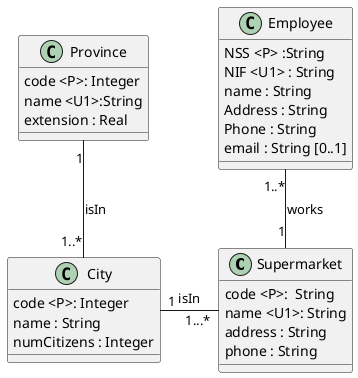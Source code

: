 @startuml
skinparam classAttributeIconSize 0
class Supermarket
{
code <P>:  String
name <U1>: String
address : String
phone : String
}

Class City
{
code <P>: Integer
name : String
numCitizens : Integer
}

Class Province
{
code <P>: Integer
name <U1>:String
extension : Real
}

class Employee
{
NSS <P> :String
NIF <U1> : String
name : String
Address : String
Phone : String
email : String [0..1]
}

Province "1" -- "1..*" City : isIn
City "1" - "1...*" Supermarket: isIn
Employee "1..*" --  "1" Supermarket : works

@enduml